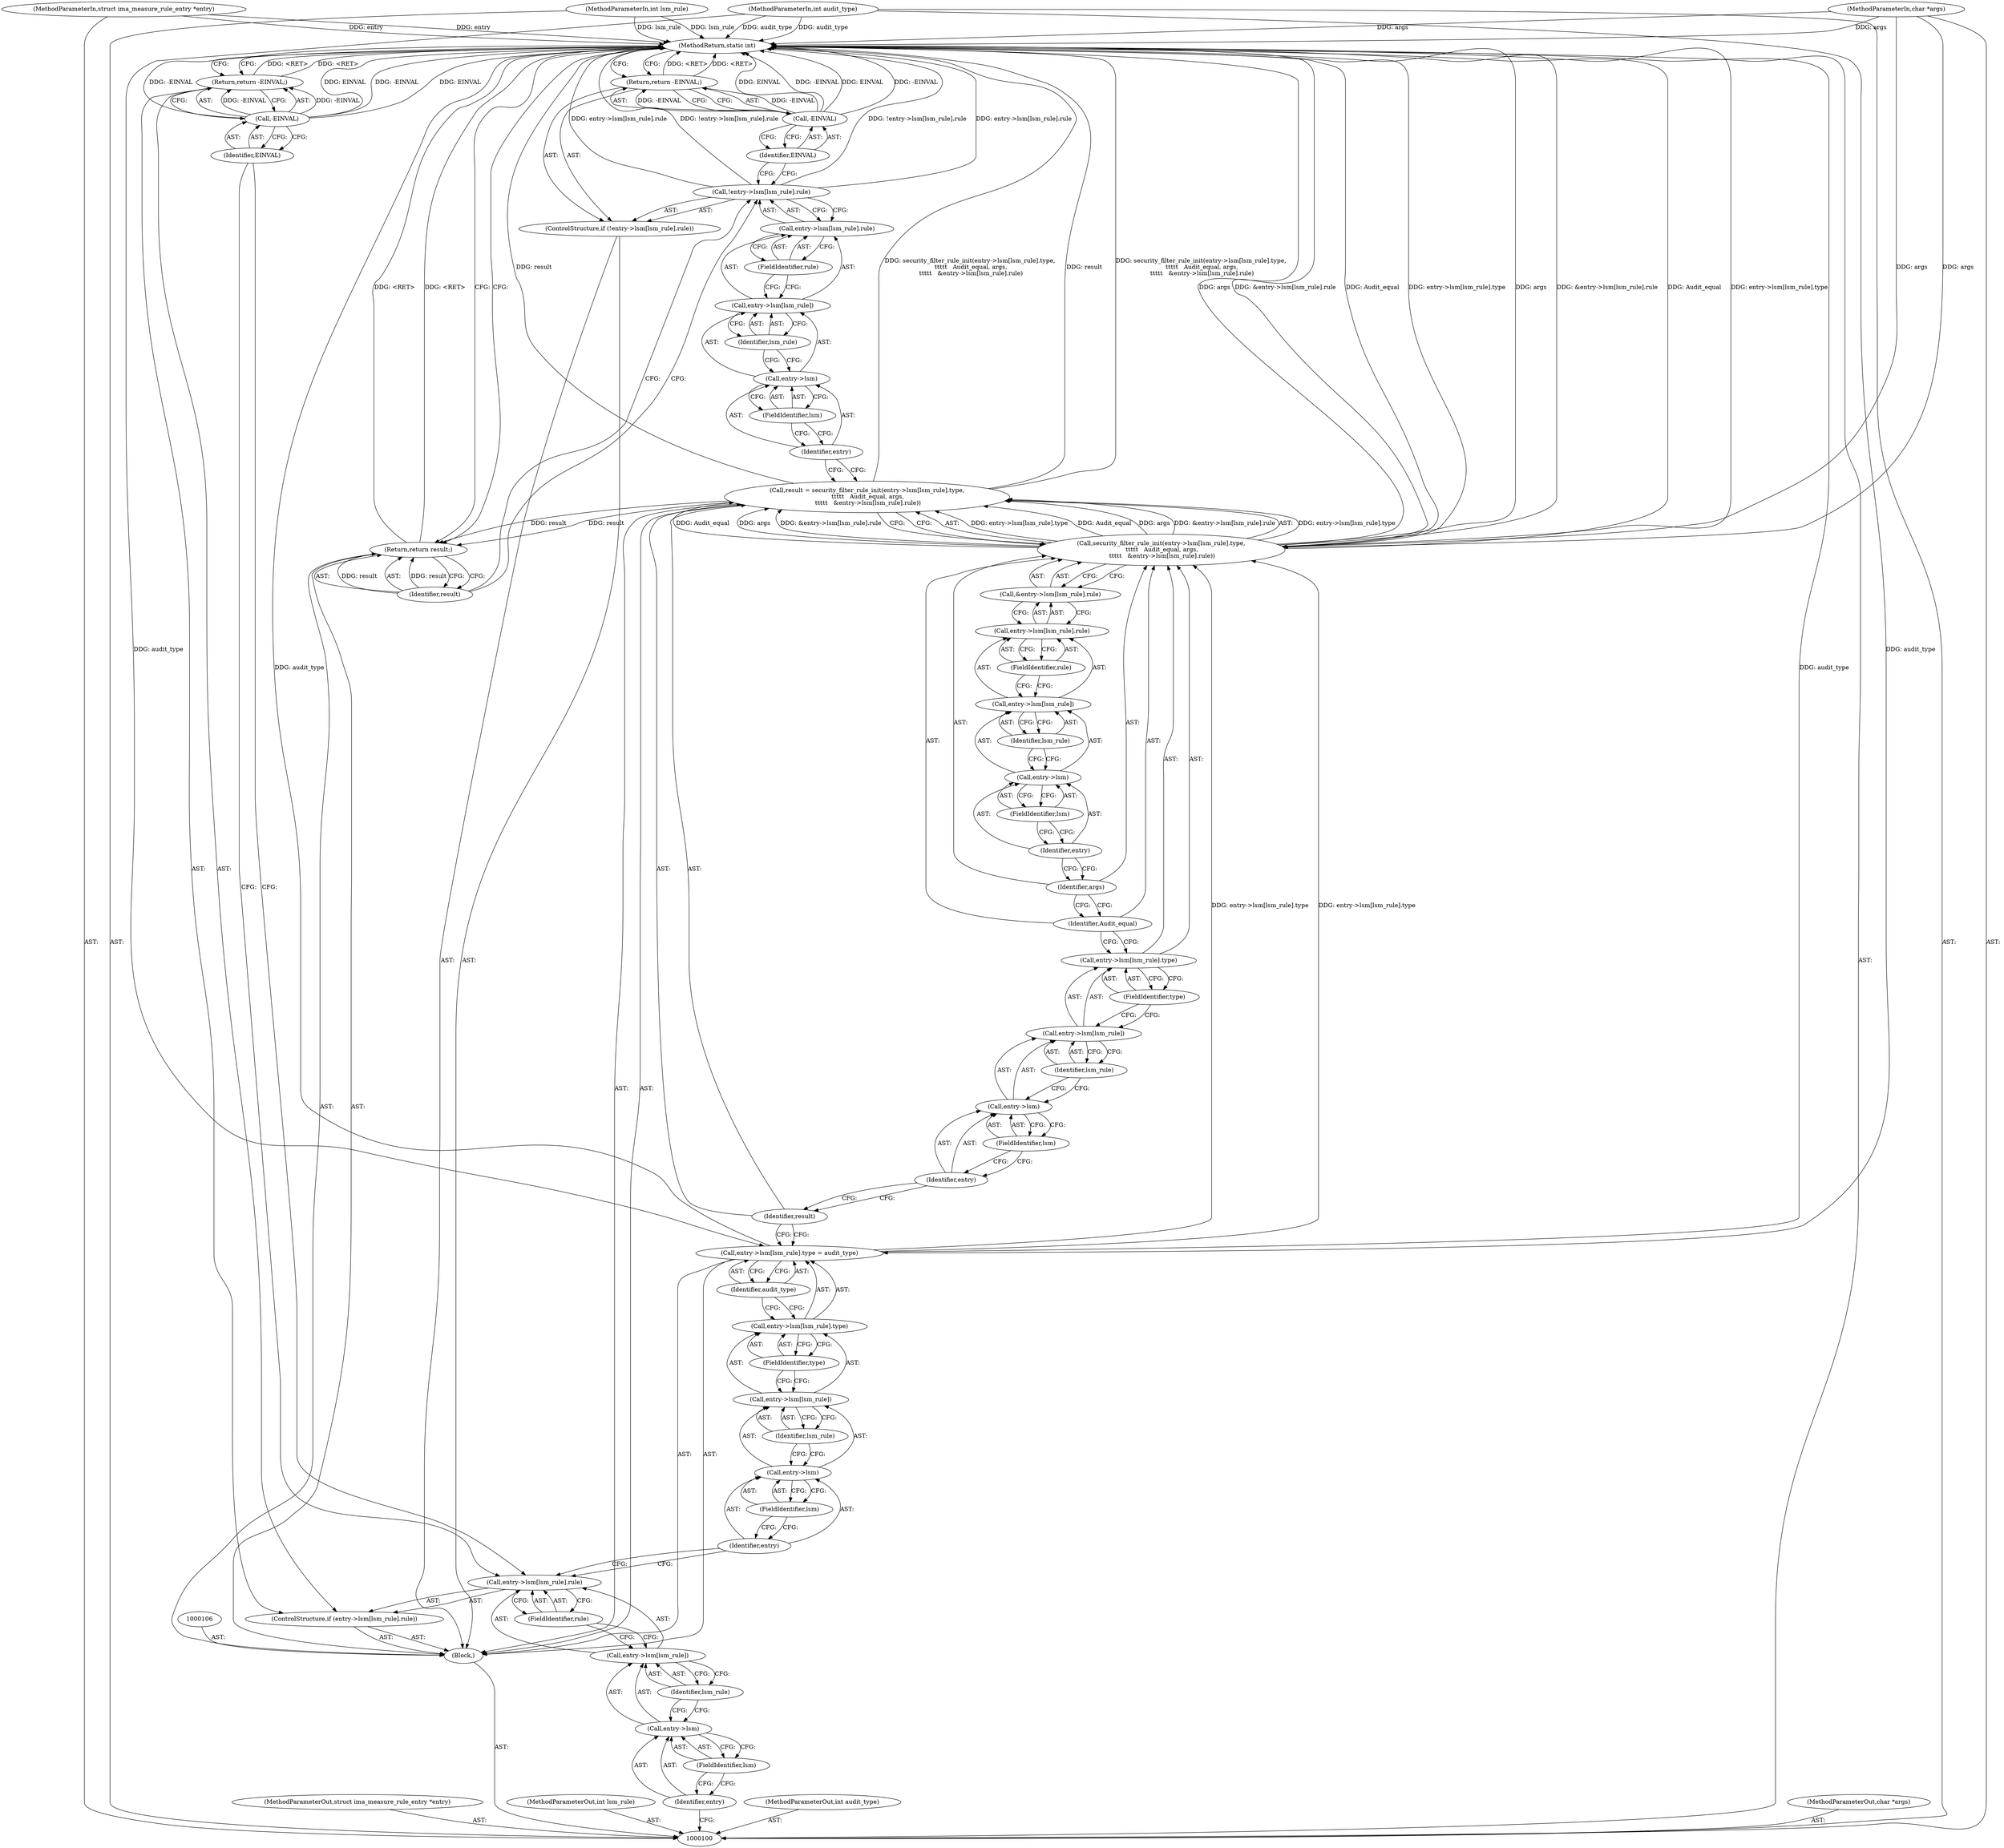 digraph "0_linux_867c20265459d30a01b021a9c1e81fb4c5832aa9" {
"1000161" [label="(MethodReturn,static int)"];
"1000101" [label="(MethodParameterIn,struct ima_measure_rule_entry *entry)"];
"1000208" [label="(MethodParameterOut,struct ima_measure_rule_entry *entry)"];
"1000129" [label="(Call,security_filter_rule_init(entry->lsm[lsm_rule].type,\n \t\t\t\t\t   Audit_equal, args,\n \t\t\t\t\t   &entry->lsm[lsm_rule].rule))"];
"1000127" [label="(Call,result = security_filter_rule_init(entry->lsm[lsm_rule].type,\n \t\t\t\t\t   Audit_equal, args,\n \t\t\t\t\t   &entry->lsm[lsm_rule].rule))"];
"1000128" [label="(Identifier,result)"];
"1000130" [label="(Call,entry->lsm[lsm_rule].type)"];
"1000131" [label="(Call,entry->lsm[lsm_rule])"];
"1000132" [label="(Call,entry->lsm)"];
"1000133" [label="(Identifier,entry)"];
"1000134" [label="(FieldIdentifier,lsm)"];
"1000135" [label="(Identifier,lsm_rule)"];
"1000136" [label="(FieldIdentifier,type)"];
"1000138" [label="(Identifier,args)"];
"1000137" [label="(Identifier,Audit_equal)"];
"1000140" [label="(Call,entry->lsm[lsm_rule].rule)"];
"1000141" [label="(Call,entry->lsm[lsm_rule])"];
"1000142" [label="(Call,entry->lsm)"];
"1000143" [label="(Identifier,entry)"];
"1000144" [label="(FieldIdentifier,lsm)"];
"1000145" [label="(Identifier,lsm_rule)"];
"1000146" [label="(FieldIdentifier,rule)"];
"1000139" [label="(Call,&entry->lsm[lsm_rule].rule)"];
"1000147" [label="(ControlStructure,if (!entry->lsm[lsm_rule].rule))"];
"1000153" [label="(FieldIdentifier,lsm)"];
"1000154" [label="(Identifier,lsm_rule)"];
"1000155" [label="(FieldIdentifier,rule)"];
"1000148" [label="(Call,!entry->lsm[lsm_rule].rule)"];
"1000149" [label="(Call,entry->lsm[lsm_rule].rule)"];
"1000150" [label="(Call,entry->lsm[lsm_rule])"];
"1000151" [label="(Call,entry->lsm)"];
"1000152" [label="(Identifier,entry)"];
"1000158" [label="(Identifier,EINVAL)"];
"1000156" [label="(Return,return -EINVAL;)"];
"1000157" [label="(Call,-EINVAL)"];
"1000159" [label="(Return,return result;)"];
"1000160" [label="(Identifier,result)"];
"1000103" [label="(MethodParameterIn,int lsm_rule)"];
"1000210" [label="(MethodParameterOut,int lsm_rule)"];
"1000104" [label="(MethodParameterIn,int audit_type)"];
"1000211" [label="(MethodParameterOut,int audit_type)"];
"1000102" [label="(MethodParameterIn,char *args)"];
"1000209" [label="(MethodParameterOut,char *args)"];
"1000105" [label="(Block,)"];
"1000107" [label="(ControlStructure,if (entry->lsm[lsm_rule].rule))"];
"1000112" [label="(FieldIdentifier,lsm)"];
"1000113" [label="(Identifier,lsm_rule)"];
"1000114" [label="(FieldIdentifier,rule)"];
"1000108" [label="(Call,entry->lsm[lsm_rule].rule)"];
"1000109" [label="(Call,entry->lsm[lsm_rule])"];
"1000110" [label="(Call,entry->lsm)"];
"1000111" [label="(Identifier,entry)"];
"1000117" [label="(Identifier,EINVAL)"];
"1000115" [label="(Return,return -EINVAL;)"];
"1000116" [label="(Call,-EINVAL)"];
"1000118" [label="(Call,entry->lsm[lsm_rule].type = audit_type)"];
"1000119" [label="(Call,entry->lsm[lsm_rule].type)"];
"1000120" [label="(Call,entry->lsm[lsm_rule])"];
"1000121" [label="(Call,entry->lsm)"];
"1000122" [label="(Identifier,entry)"];
"1000124" [label="(Identifier,lsm_rule)"];
"1000125" [label="(FieldIdentifier,type)"];
"1000126" [label="(Identifier,audit_type)"];
"1000123" [label="(FieldIdentifier,lsm)"];
"1000161" -> "1000100"  [label="AST: "];
"1000161" -> "1000115"  [label="CFG: "];
"1000161" -> "1000156"  [label="CFG: "];
"1000161" -> "1000159"  [label="CFG: "];
"1000116" -> "1000161"  [label="DDG: EINVAL"];
"1000116" -> "1000161"  [label="DDG: -EINVAL"];
"1000157" -> "1000161"  [label="DDG: -EINVAL"];
"1000157" -> "1000161"  [label="DDG: EINVAL"];
"1000104" -> "1000161"  [label="DDG: audit_type"];
"1000129" -> "1000161"  [label="DDG: &entry->lsm[lsm_rule].rule"];
"1000129" -> "1000161"  [label="DDG: Audit_equal"];
"1000129" -> "1000161"  [label="DDG: entry->lsm[lsm_rule].type"];
"1000129" -> "1000161"  [label="DDG: args"];
"1000102" -> "1000161"  [label="DDG: args"];
"1000101" -> "1000161"  [label="DDG: entry"];
"1000118" -> "1000161"  [label="DDG: audit_type"];
"1000127" -> "1000161"  [label="DDG: security_filter_rule_init(entry->lsm[lsm_rule].type,\n \t\t\t\t\t   Audit_equal, args,\n \t\t\t\t\t   &entry->lsm[lsm_rule].rule)"];
"1000127" -> "1000161"  [label="DDG: result"];
"1000103" -> "1000161"  [label="DDG: lsm_rule"];
"1000148" -> "1000161"  [label="DDG: entry->lsm[lsm_rule].rule"];
"1000148" -> "1000161"  [label="DDG: !entry->lsm[lsm_rule].rule"];
"1000156" -> "1000161"  [label="DDG: <RET>"];
"1000159" -> "1000161"  [label="DDG: <RET>"];
"1000115" -> "1000161"  [label="DDG: <RET>"];
"1000101" -> "1000100"  [label="AST: "];
"1000101" -> "1000161"  [label="DDG: entry"];
"1000208" -> "1000100"  [label="AST: "];
"1000129" -> "1000127"  [label="AST: "];
"1000129" -> "1000139"  [label="CFG: "];
"1000130" -> "1000129"  [label="AST: "];
"1000137" -> "1000129"  [label="AST: "];
"1000138" -> "1000129"  [label="AST: "];
"1000139" -> "1000129"  [label="AST: "];
"1000127" -> "1000129"  [label="CFG: "];
"1000129" -> "1000161"  [label="DDG: &entry->lsm[lsm_rule].rule"];
"1000129" -> "1000161"  [label="DDG: Audit_equal"];
"1000129" -> "1000161"  [label="DDG: entry->lsm[lsm_rule].type"];
"1000129" -> "1000161"  [label="DDG: args"];
"1000129" -> "1000127"  [label="DDG: entry->lsm[lsm_rule].type"];
"1000129" -> "1000127"  [label="DDG: Audit_equal"];
"1000129" -> "1000127"  [label="DDG: args"];
"1000129" -> "1000127"  [label="DDG: &entry->lsm[lsm_rule].rule"];
"1000118" -> "1000129"  [label="DDG: entry->lsm[lsm_rule].type"];
"1000102" -> "1000129"  [label="DDG: args"];
"1000127" -> "1000105"  [label="AST: "];
"1000127" -> "1000129"  [label="CFG: "];
"1000128" -> "1000127"  [label="AST: "];
"1000129" -> "1000127"  [label="AST: "];
"1000152" -> "1000127"  [label="CFG: "];
"1000127" -> "1000161"  [label="DDG: security_filter_rule_init(entry->lsm[lsm_rule].type,\n \t\t\t\t\t   Audit_equal, args,\n \t\t\t\t\t   &entry->lsm[lsm_rule].rule)"];
"1000127" -> "1000161"  [label="DDG: result"];
"1000129" -> "1000127"  [label="DDG: entry->lsm[lsm_rule].type"];
"1000129" -> "1000127"  [label="DDG: Audit_equal"];
"1000129" -> "1000127"  [label="DDG: args"];
"1000129" -> "1000127"  [label="DDG: &entry->lsm[lsm_rule].rule"];
"1000127" -> "1000159"  [label="DDG: result"];
"1000128" -> "1000127"  [label="AST: "];
"1000128" -> "1000118"  [label="CFG: "];
"1000133" -> "1000128"  [label="CFG: "];
"1000130" -> "1000129"  [label="AST: "];
"1000130" -> "1000136"  [label="CFG: "];
"1000131" -> "1000130"  [label="AST: "];
"1000136" -> "1000130"  [label="AST: "];
"1000137" -> "1000130"  [label="CFG: "];
"1000131" -> "1000130"  [label="AST: "];
"1000131" -> "1000135"  [label="CFG: "];
"1000132" -> "1000131"  [label="AST: "];
"1000135" -> "1000131"  [label="AST: "];
"1000136" -> "1000131"  [label="CFG: "];
"1000132" -> "1000131"  [label="AST: "];
"1000132" -> "1000134"  [label="CFG: "];
"1000133" -> "1000132"  [label="AST: "];
"1000134" -> "1000132"  [label="AST: "];
"1000135" -> "1000132"  [label="CFG: "];
"1000133" -> "1000132"  [label="AST: "];
"1000133" -> "1000128"  [label="CFG: "];
"1000134" -> "1000133"  [label="CFG: "];
"1000134" -> "1000132"  [label="AST: "];
"1000134" -> "1000133"  [label="CFG: "];
"1000132" -> "1000134"  [label="CFG: "];
"1000135" -> "1000131"  [label="AST: "];
"1000135" -> "1000132"  [label="CFG: "];
"1000131" -> "1000135"  [label="CFG: "];
"1000136" -> "1000130"  [label="AST: "];
"1000136" -> "1000131"  [label="CFG: "];
"1000130" -> "1000136"  [label="CFG: "];
"1000138" -> "1000129"  [label="AST: "];
"1000138" -> "1000137"  [label="CFG: "];
"1000143" -> "1000138"  [label="CFG: "];
"1000137" -> "1000129"  [label="AST: "];
"1000137" -> "1000130"  [label="CFG: "];
"1000138" -> "1000137"  [label="CFG: "];
"1000140" -> "1000139"  [label="AST: "];
"1000140" -> "1000146"  [label="CFG: "];
"1000141" -> "1000140"  [label="AST: "];
"1000146" -> "1000140"  [label="AST: "];
"1000139" -> "1000140"  [label="CFG: "];
"1000141" -> "1000140"  [label="AST: "];
"1000141" -> "1000145"  [label="CFG: "];
"1000142" -> "1000141"  [label="AST: "];
"1000145" -> "1000141"  [label="AST: "];
"1000146" -> "1000141"  [label="CFG: "];
"1000142" -> "1000141"  [label="AST: "];
"1000142" -> "1000144"  [label="CFG: "];
"1000143" -> "1000142"  [label="AST: "];
"1000144" -> "1000142"  [label="AST: "];
"1000145" -> "1000142"  [label="CFG: "];
"1000143" -> "1000142"  [label="AST: "];
"1000143" -> "1000138"  [label="CFG: "];
"1000144" -> "1000143"  [label="CFG: "];
"1000144" -> "1000142"  [label="AST: "];
"1000144" -> "1000143"  [label="CFG: "];
"1000142" -> "1000144"  [label="CFG: "];
"1000145" -> "1000141"  [label="AST: "];
"1000145" -> "1000142"  [label="CFG: "];
"1000141" -> "1000145"  [label="CFG: "];
"1000146" -> "1000140"  [label="AST: "];
"1000146" -> "1000141"  [label="CFG: "];
"1000140" -> "1000146"  [label="CFG: "];
"1000139" -> "1000129"  [label="AST: "];
"1000139" -> "1000140"  [label="CFG: "];
"1000140" -> "1000139"  [label="AST: "];
"1000129" -> "1000139"  [label="CFG: "];
"1000147" -> "1000105"  [label="AST: "];
"1000148" -> "1000147"  [label="AST: "];
"1000156" -> "1000147"  [label="AST: "];
"1000153" -> "1000151"  [label="AST: "];
"1000153" -> "1000152"  [label="CFG: "];
"1000151" -> "1000153"  [label="CFG: "];
"1000154" -> "1000150"  [label="AST: "];
"1000154" -> "1000151"  [label="CFG: "];
"1000150" -> "1000154"  [label="CFG: "];
"1000155" -> "1000149"  [label="AST: "];
"1000155" -> "1000150"  [label="CFG: "];
"1000149" -> "1000155"  [label="CFG: "];
"1000148" -> "1000147"  [label="AST: "];
"1000148" -> "1000149"  [label="CFG: "];
"1000149" -> "1000148"  [label="AST: "];
"1000158" -> "1000148"  [label="CFG: "];
"1000160" -> "1000148"  [label="CFG: "];
"1000148" -> "1000161"  [label="DDG: entry->lsm[lsm_rule].rule"];
"1000148" -> "1000161"  [label="DDG: !entry->lsm[lsm_rule].rule"];
"1000149" -> "1000148"  [label="AST: "];
"1000149" -> "1000155"  [label="CFG: "];
"1000150" -> "1000149"  [label="AST: "];
"1000155" -> "1000149"  [label="AST: "];
"1000148" -> "1000149"  [label="CFG: "];
"1000150" -> "1000149"  [label="AST: "];
"1000150" -> "1000154"  [label="CFG: "];
"1000151" -> "1000150"  [label="AST: "];
"1000154" -> "1000150"  [label="AST: "];
"1000155" -> "1000150"  [label="CFG: "];
"1000151" -> "1000150"  [label="AST: "];
"1000151" -> "1000153"  [label="CFG: "];
"1000152" -> "1000151"  [label="AST: "];
"1000153" -> "1000151"  [label="AST: "];
"1000154" -> "1000151"  [label="CFG: "];
"1000152" -> "1000151"  [label="AST: "];
"1000152" -> "1000127"  [label="CFG: "];
"1000153" -> "1000152"  [label="CFG: "];
"1000158" -> "1000157"  [label="AST: "];
"1000158" -> "1000148"  [label="CFG: "];
"1000157" -> "1000158"  [label="CFG: "];
"1000156" -> "1000147"  [label="AST: "];
"1000156" -> "1000157"  [label="CFG: "];
"1000157" -> "1000156"  [label="AST: "];
"1000161" -> "1000156"  [label="CFG: "];
"1000156" -> "1000161"  [label="DDG: <RET>"];
"1000157" -> "1000156"  [label="DDG: -EINVAL"];
"1000157" -> "1000156"  [label="AST: "];
"1000157" -> "1000158"  [label="CFG: "];
"1000158" -> "1000157"  [label="AST: "];
"1000156" -> "1000157"  [label="CFG: "];
"1000157" -> "1000161"  [label="DDG: -EINVAL"];
"1000157" -> "1000161"  [label="DDG: EINVAL"];
"1000157" -> "1000156"  [label="DDG: -EINVAL"];
"1000159" -> "1000105"  [label="AST: "];
"1000159" -> "1000160"  [label="CFG: "];
"1000160" -> "1000159"  [label="AST: "];
"1000161" -> "1000159"  [label="CFG: "];
"1000159" -> "1000161"  [label="DDG: <RET>"];
"1000160" -> "1000159"  [label="DDG: result"];
"1000127" -> "1000159"  [label="DDG: result"];
"1000160" -> "1000159"  [label="AST: "];
"1000160" -> "1000148"  [label="CFG: "];
"1000159" -> "1000160"  [label="CFG: "];
"1000160" -> "1000159"  [label="DDG: result"];
"1000103" -> "1000100"  [label="AST: "];
"1000103" -> "1000161"  [label="DDG: lsm_rule"];
"1000210" -> "1000100"  [label="AST: "];
"1000104" -> "1000100"  [label="AST: "];
"1000104" -> "1000161"  [label="DDG: audit_type"];
"1000104" -> "1000118"  [label="DDG: audit_type"];
"1000211" -> "1000100"  [label="AST: "];
"1000102" -> "1000100"  [label="AST: "];
"1000102" -> "1000161"  [label="DDG: args"];
"1000102" -> "1000129"  [label="DDG: args"];
"1000209" -> "1000100"  [label="AST: "];
"1000105" -> "1000100"  [label="AST: "];
"1000106" -> "1000105"  [label="AST: "];
"1000107" -> "1000105"  [label="AST: "];
"1000118" -> "1000105"  [label="AST: "];
"1000127" -> "1000105"  [label="AST: "];
"1000147" -> "1000105"  [label="AST: "];
"1000159" -> "1000105"  [label="AST: "];
"1000107" -> "1000105"  [label="AST: "];
"1000108" -> "1000107"  [label="AST: "];
"1000115" -> "1000107"  [label="AST: "];
"1000112" -> "1000110"  [label="AST: "];
"1000112" -> "1000111"  [label="CFG: "];
"1000110" -> "1000112"  [label="CFG: "];
"1000113" -> "1000109"  [label="AST: "];
"1000113" -> "1000110"  [label="CFG: "];
"1000109" -> "1000113"  [label="CFG: "];
"1000114" -> "1000108"  [label="AST: "];
"1000114" -> "1000109"  [label="CFG: "];
"1000108" -> "1000114"  [label="CFG: "];
"1000108" -> "1000107"  [label="AST: "];
"1000108" -> "1000114"  [label="CFG: "];
"1000109" -> "1000108"  [label="AST: "];
"1000114" -> "1000108"  [label="AST: "];
"1000117" -> "1000108"  [label="CFG: "];
"1000122" -> "1000108"  [label="CFG: "];
"1000109" -> "1000108"  [label="AST: "];
"1000109" -> "1000113"  [label="CFG: "];
"1000110" -> "1000109"  [label="AST: "];
"1000113" -> "1000109"  [label="AST: "];
"1000114" -> "1000109"  [label="CFG: "];
"1000110" -> "1000109"  [label="AST: "];
"1000110" -> "1000112"  [label="CFG: "];
"1000111" -> "1000110"  [label="AST: "];
"1000112" -> "1000110"  [label="AST: "];
"1000113" -> "1000110"  [label="CFG: "];
"1000111" -> "1000110"  [label="AST: "];
"1000111" -> "1000100"  [label="CFG: "];
"1000112" -> "1000111"  [label="CFG: "];
"1000117" -> "1000116"  [label="AST: "];
"1000117" -> "1000108"  [label="CFG: "];
"1000116" -> "1000117"  [label="CFG: "];
"1000115" -> "1000107"  [label="AST: "];
"1000115" -> "1000116"  [label="CFG: "];
"1000116" -> "1000115"  [label="AST: "];
"1000161" -> "1000115"  [label="CFG: "];
"1000115" -> "1000161"  [label="DDG: <RET>"];
"1000116" -> "1000115"  [label="DDG: -EINVAL"];
"1000116" -> "1000115"  [label="AST: "];
"1000116" -> "1000117"  [label="CFG: "];
"1000117" -> "1000116"  [label="AST: "];
"1000115" -> "1000116"  [label="CFG: "];
"1000116" -> "1000161"  [label="DDG: EINVAL"];
"1000116" -> "1000161"  [label="DDG: -EINVAL"];
"1000116" -> "1000115"  [label="DDG: -EINVAL"];
"1000118" -> "1000105"  [label="AST: "];
"1000118" -> "1000126"  [label="CFG: "];
"1000119" -> "1000118"  [label="AST: "];
"1000126" -> "1000118"  [label="AST: "];
"1000128" -> "1000118"  [label="CFG: "];
"1000118" -> "1000161"  [label="DDG: audit_type"];
"1000104" -> "1000118"  [label="DDG: audit_type"];
"1000118" -> "1000129"  [label="DDG: entry->lsm[lsm_rule].type"];
"1000119" -> "1000118"  [label="AST: "];
"1000119" -> "1000125"  [label="CFG: "];
"1000120" -> "1000119"  [label="AST: "];
"1000125" -> "1000119"  [label="AST: "];
"1000126" -> "1000119"  [label="CFG: "];
"1000120" -> "1000119"  [label="AST: "];
"1000120" -> "1000124"  [label="CFG: "];
"1000121" -> "1000120"  [label="AST: "];
"1000124" -> "1000120"  [label="AST: "];
"1000125" -> "1000120"  [label="CFG: "];
"1000121" -> "1000120"  [label="AST: "];
"1000121" -> "1000123"  [label="CFG: "];
"1000122" -> "1000121"  [label="AST: "];
"1000123" -> "1000121"  [label="AST: "];
"1000124" -> "1000121"  [label="CFG: "];
"1000122" -> "1000121"  [label="AST: "];
"1000122" -> "1000108"  [label="CFG: "];
"1000123" -> "1000122"  [label="CFG: "];
"1000124" -> "1000120"  [label="AST: "];
"1000124" -> "1000121"  [label="CFG: "];
"1000120" -> "1000124"  [label="CFG: "];
"1000125" -> "1000119"  [label="AST: "];
"1000125" -> "1000120"  [label="CFG: "];
"1000119" -> "1000125"  [label="CFG: "];
"1000126" -> "1000118"  [label="AST: "];
"1000126" -> "1000119"  [label="CFG: "];
"1000118" -> "1000126"  [label="CFG: "];
"1000123" -> "1000121"  [label="AST: "];
"1000123" -> "1000122"  [label="CFG: "];
"1000121" -> "1000123"  [label="CFG: "];
}
